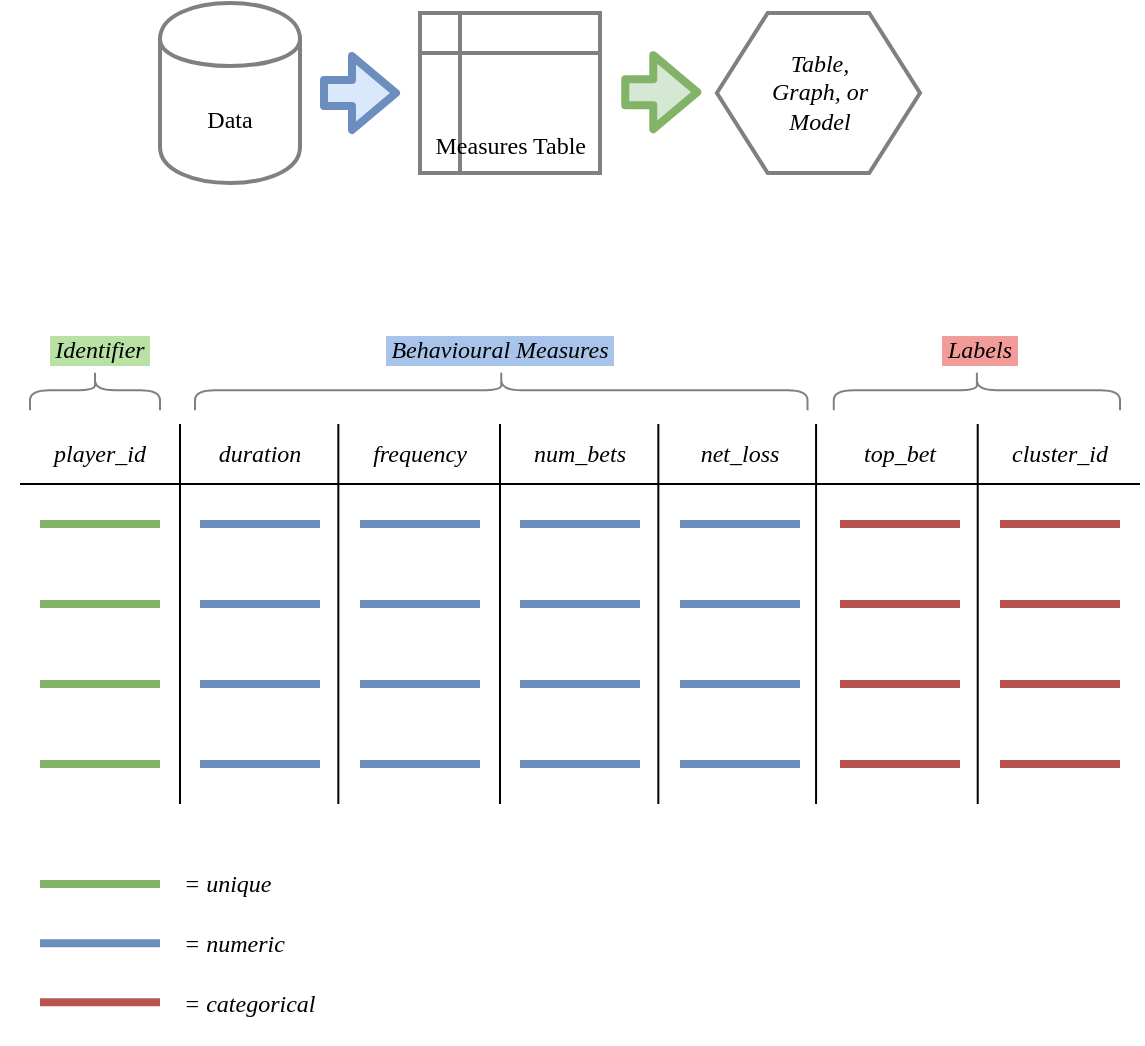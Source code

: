 <mxfile version="12.7.9" type="device"><diagram id="zvy00LtWxFnbGsbMCcX2" name="Page-1"><mxGraphModel dx="1185" dy="672" grid="1" gridSize="10" guides="1" tooltips="1" connect="1" arrows="1" fold="1" page="1" pageScale="1" pageWidth="850" pageHeight="1100" math="0" shadow="0" extFonts="Roboto^https://fonts.googleapis.com/css?family=Roboto|Roboto Mono^https://fonts.googleapis.com/css?family=Roboto+Mono"><root><mxCell id="0"/><mxCell id="1" parent="0"/><mxCell id="zG0ox0hg070PAh1eetO8-116" value="" style="shape=hexagon;perimeter=hexagonPerimeter2;whiteSpace=wrap;html=1;labelBackgroundColor=none;strokeColor=#808080;strokeWidth=2;fillColor=none;fontFamily=Roboto Mono;fontSize=12;fontColor=none;align=center;" vertex="1" parent="1"><mxGeometry x="438.45" y="84.5" width="101.55" height="80" as="geometry"/></mxCell><mxCell id="zG0ox0hg070PAh1eetO8-3" value="" style="endArrow=none;html=1;" edge="1" parent="1"><mxGeometry width="50" height="50" relative="1" as="geometry"><mxPoint x="650" y="320" as="sourcePoint"/><mxPoint x="90" y="320" as="targetPoint"/></mxGeometry></mxCell><mxCell id="zG0ox0hg070PAh1eetO8-4" value="" style="endArrow=none;html=1;exitX=1;exitY=0;exitDx=0;exitDy=0;" edge="1" parent="1" source="zG0ox0hg070PAh1eetO8-5"><mxGeometry width="50" height="50" relative="1" as="geometry"><mxPoint x="170" y="280" as="sourcePoint"/><mxPoint x="170" y="480" as="targetPoint"/></mxGeometry></mxCell><mxCell id="zG0ox0hg070PAh1eetO8-5" value="player_id" style="text;html=1;strokeColor=none;fillColor=none;align=center;verticalAlign=middle;whiteSpace=wrap;rounded=0;fontFamily=Roboto Mono;FType=g;fontSize=12;fontStyle=2" vertex="1" parent="1"><mxGeometry x="90" y="290" width="80" height="30" as="geometry"/></mxCell><mxCell id="zG0ox0hg070PAh1eetO8-6" value="" style="shape=curlyBracket;whiteSpace=wrap;html=1;rounded=1;rotation=90;strokeWidth=1;strokeColor=#808080;" vertex="1" parent="1"><mxGeometry x="117.5" y="240.62" width="20" height="65" as="geometry"/></mxCell><mxCell id="zG0ox0hg070PAh1eetO8-7" value="" style="shape=curlyBracket;whiteSpace=wrap;html=1;rounded=1;rotation=90;strokeWidth=1;strokeColor=#808080;" vertex="1" parent="1"><mxGeometry x="320.63" y="120" width="20" height="306.25" as="geometry"/></mxCell><mxCell id="zG0ox0hg070PAh1eetO8-14" value="" style="shape=curlyBracket;whiteSpace=wrap;html=1;rounded=1;rotation=90;strokeWidth=1;strokeColor=#808080;" vertex="1" parent="1"><mxGeometry x="558.45" y="201.56" width="20" height="143.12" as="geometry"/></mxCell><mxCell id="zG0ox0hg070PAh1eetO8-15" value="&amp;nbsp;Behavioural Measures&amp;nbsp; " style="text;html=1;strokeColor=none;fillColor=none;align=center;verticalAlign=middle;whiteSpace=wrap;rounded=0;fontFamily=Roboto Mono;FType=g;fontStyle=2;labelBackgroundColor=#A9C4EB;" vertex="1" parent="1"><mxGeometry x="170" y="233.12" width="320" height="40" as="geometry"/></mxCell><mxCell id="zG0ox0hg070PAh1eetO8-17" value="" style="endArrow=none;html=1;strokeWidth=4;fillColor=#d5e8d4;strokeColor=#82b366;" edge="1" parent="1"><mxGeometry width="50" height="50" relative="1" as="geometry"><mxPoint x="160" y="340" as="sourcePoint"/><mxPoint x="100" y="340" as="targetPoint"/></mxGeometry></mxCell><mxCell id="zG0ox0hg070PAh1eetO8-18" value="" style="endArrow=none;html=1;strokeWidth=4;fillColor=#d5e8d4;strokeColor=#82b366;" edge="1" parent="1"><mxGeometry width="50" height="50" relative="1" as="geometry"><mxPoint x="160" y="380" as="sourcePoint"/><mxPoint x="100" y="380" as="targetPoint"/></mxGeometry></mxCell><mxCell id="zG0ox0hg070PAh1eetO8-19" value="" style="endArrow=none;html=1;strokeWidth=4;fillColor=#d5e8d4;strokeColor=#82b366;" edge="1" parent="1"><mxGeometry width="50" height="50" relative="1" as="geometry"><mxPoint x="160" y="420" as="sourcePoint"/><mxPoint x="100" y="420" as="targetPoint"/></mxGeometry></mxCell><mxCell id="zG0ox0hg070PAh1eetO8-20" value="" style="endArrow=none;html=1;strokeWidth=4;fillColor=#d5e8d4;strokeColor=#82b366;" edge="1" parent="1"><mxGeometry width="50" height="50" relative="1" as="geometry"><mxPoint x="160" y="460" as="sourcePoint"/><mxPoint x="100" y="460" as="targetPoint"/></mxGeometry></mxCell><mxCell id="zG0ox0hg070PAh1eetO8-23" value="duration" style="text;html=1;strokeColor=none;fillColor=none;align=center;verticalAlign=middle;whiteSpace=wrap;rounded=0;fontFamily=Roboto Mono;FType=g;fontSize=12;fontStyle=2" vertex="1" parent="1"><mxGeometry x="170" y="290" width="80" height="30" as="geometry"/></mxCell><mxCell id="zG0ox0hg070PAh1eetO8-24" value="frequency" style="text;html=1;strokeColor=none;fillColor=none;align=center;verticalAlign=middle;whiteSpace=wrap;rounded=0;fontFamily=Roboto Mono;FType=g;fontSize=12;fontStyle=2" vertex="1" parent="1"><mxGeometry x="250" y="290" width="80" height="30" as="geometry"/></mxCell><mxCell id="zG0ox0hg070PAh1eetO8-25" value="num_bets" style="text;html=1;strokeColor=none;fillColor=none;align=center;verticalAlign=middle;whiteSpace=wrap;rounded=0;fontFamily=Roboto Mono;FType=g;fontSize=12;fontStyle=2" vertex="1" parent="1"><mxGeometry x="330" y="290" width="80" height="30" as="geometry"/></mxCell><mxCell id="zG0ox0hg070PAh1eetO8-26" value="net_loss" style="text;html=1;strokeColor=none;fillColor=none;align=center;verticalAlign=middle;whiteSpace=wrap;rounded=0;fontFamily=Roboto Mono;FType=g;fontSize=12;fontStyle=2" vertex="1" parent="1"><mxGeometry x="410" y="290" width="80" height="30" as="geometry"/></mxCell><mxCell id="zG0ox0hg070PAh1eetO8-35" value="top_bet" style="text;html=1;strokeColor=none;fillColor=none;align=center;verticalAlign=middle;whiteSpace=wrap;rounded=0;fontFamily=Roboto Mono;FType=g;fontSize=12;fontStyle=2" vertex="1" parent="1"><mxGeometry x="490" y="290" width="80" height="30" as="geometry"/></mxCell><mxCell id="zG0ox0hg070PAh1eetO8-36" value="cluster_id" style="text;html=1;strokeColor=none;fillColor=none;align=center;verticalAlign=middle;whiteSpace=wrap;rounded=0;fontFamily=Roboto Mono;FType=g;fontSize=12;fontStyle=2" vertex="1" parent="1"><mxGeometry x="570" y="290" width="80" height="30" as="geometry"/></mxCell><mxCell id="zG0ox0hg070PAh1eetO8-40" value="&amp;nbsp;Labels&amp;nbsp; " style="text;html=1;strokeColor=none;fillColor=none;align=center;verticalAlign=middle;whiteSpace=wrap;rounded=0;fontFamily=Roboto Mono;FType=g;fontStyle=2;labelBackgroundColor=#F19C99;" vertex="1" parent="1"><mxGeometry x="490" y="233.12" width="160" height="40" as="geometry"/></mxCell><mxCell id="zG0ox0hg070PAh1eetO8-41" value="&amp;nbsp;Identifier&amp;nbsp; " style="text;html=1;strokeColor=none;fillColor=none;align=center;verticalAlign=middle;whiteSpace=wrap;rounded=0;fontFamily=Roboto Mono;FType=g;fontStyle=2;labelBackgroundColor=#B9E0A5;" vertex="1" parent="1"><mxGeometry x="80" y="233.12" width="100" height="40" as="geometry"/></mxCell><mxCell id="zG0ox0hg070PAh1eetO8-42" value="" style="endArrow=none;html=1;strokeWidth=4;fillColor=#dae8fc;strokeColor=#6c8ebf;" edge="1" parent="1"><mxGeometry width="50" height="50" relative="1" as="geometry"><mxPoint x="240" y="340" as="sourcePoint"/><mxPoint x="180" y="340" as="targetPoint"/></mxGeometry></mxCell><mxCell id="zG0ox0hg070PAh1eetO8-43" value="" style="endArrow=none;html=1;strokeWidth=4;fillColor=#dae8fc;strokeColor=#6c8ebf;" edge="1" parent="1"><mxGeometry width="50" height="50" relative="1" as="geometry"><mxPoint x="240" y="380" as="sourcePoint"/><mxPoint x="180" y="380" as="targetPoint"/></mxGeometry></mxCell><mxCell id="zG0ox0hg070PAh1eetO8-44" value="" style="endArrow=none;html=1;strokeWidth=4;fillColor=#dae8fc;strokeColor=#6c8ebf;" edge="1" parent="1"><mxGeometry width="50" height="50" relative="1" as="geometry"><mxPoint x="240" y="420" as="sourcePoint"/><mxPoint x="180" y="420" as="targetPoint"/></mxGeometry></mxCell><mxCell id="zG0ox0hg070PAh1eetO8-45" value="" style="endArrow=none;html=1;strokeWidth=4;fillColor=#dae8fc;strokeColor=#6c8ebf;" edge="1" parent="1"><mxGeometry width="50" height="50" relative="1" as="geometry"><mxPoint x="240" y="460" as="sourcePoint"/><mxPoint x="180" y="460" as="targetPoint"/></mxGeometry></mxCell><mxCell id="zG0ox0hg070PAh1eetO8-48" value="" style="endArrow=none;html=1;strokeWidth=4;fillColor=#dae8fc;strokeColor=#6c8ebf;" edge="1" parent="1"><mxGeometry width="50" height="50" relative="1" as="geometry"><mxPoint x="320" y="340" as="sourcePoint"/><mxPoint x="260" y="340" as="targetPoint"/></mxGeometry></mxCell><mxCell id="zG0ox0hg070PAh1eetO8-49" value="" style="endArrow=none;html=1;strokeWidth=4;fillColor=#dae8fc;strokeColor=#6c8ebf;" edge="1" parent="1"><mxGeometry width="50" height="50" relative="1" as="geometry"><mxPoint x="320" y="380" as="sourcePoint"/><mxPoint x="260" y="380" as="targetPoint"/></mxGeometry></mxCell><mxCell id="zG0ox0hg070PAh1eetO8-50" value="" style="endArrow=none;html=1;strokeWidth=4;fillColor=#dae8fc;strokeColor=#6c8ebf;" edge="1" parent="1"><mxGeometry width="50" height="50" relative="1" as="geometry"><mxPoint x="320" y="420" as="sourcePoint"/><mxPoint x="260" y="420" as="targetPoint"/></mxGeometry></mxCell><mxCell id="zG0ox0hg070PAh1eetO8-51" value="" style="endArrow=none;html=1;strokeWidth=4;fillColor=#dae8fc;strokeColor=#6c8ebf;" edge="1" parent="1"><mxGeometry width="50" height="50" relative="1" as="geometry"><mxPoint x="320" y="460" as="sourcePoint"/><mxPoint x="260" y="460" as="targetPoint"/></mxGeometry></mxCell><mxCell id="zG0ox0hg070PAh1eetO8-54" value="" style="endArrow=none;html=1;strokeWidth=4;fillColor=#dae8fc;strokeColor=#6c8ebf;" edge="1" parent="1"><mxGeometry width="50" height="50" relative="1" as="geometry"><mxPoint x="400" y="340" as="sourcePoint"/><mxPoint x="340" y="340" as="targetPoint"/></mxGeometry></mxCell><mxCell id="zG0ox0hg070PAh1eetO8-55" value="" style="endArrow=none;html=1;strokeWidth=4;fillColor=#dae8fc;strokeColor=#6c8ebf;" edge="1" parent="1"><mxGeometry width="50" height="50" relative="1" as="geometry"><mxPoint x="400" y="380" as="sourcePoint"/><mxPoint x="340" y="380" as="targetPoint"/></mxGeometry></mxCell><mxCell id="zG0ox0hg070PAh1eetO8-56" value="" style="endArrow=none;html=1;strokeWidth=4;fillColor=#dae8fc;strokeColor=#6c8ebf;" edge="1" parent="1"><mxGeometry width="50" height="50" relative="1" as="geometry"><mxPoint x="400" y="420" as="sourcePoint"/><mxPoint x="340" y="420" as="targetPoint"/></mxGeometry></mxCell><mxCell id="zG0ox0hg070PAh1eetO8-57" value="" style="endArrow=none;html=1;strokeWidth=4;fillColor=#dae8fc;strokeColor=#6c8ebf;" edge="1" parent="1"><mxGeometry width="50" height="50" relative="1" as="geometry"><mxPoint x="400" y="460" as="sourcePoint"/><mxPoint x="340" y="460" as="targetPoint"/></mxGeometry></mxCell><mxCell id="zG0ox0hg070PAh1eetO8-60" value="" style="endArrow=none;html=1;strokeWidth=4;fillColor=#dae8fc;strokeColor=#6c8ebf;" edge="1" parent="1"><mxGeometry width="50" height="50" relative="1" as="geometry"><mxPoint x="480" y="340" as="sourcePoint"/><mxPoint x="420" y="340" as="targetPoint"/></mxGeometry></mxCell><mxCell id="zG0ox0hg070PAh1eetO8-61" value="" style="endArrow=none;html=1;strokeWidth=4;fillColor=#dae8fc;strokeColor=#6c8ebf;" edge="1" parent="1"><mxGeometry width="50" height="50" relative="1" as="geometry"><mxPoint x="480" y="380" as="sourcePoint"/><mxPoint x="420" y="380" as="targetPoint"/></mxGeometry></mxCell><mxCell id="zG0ox0hg070PAh1eetO8-62" value="" style="endArrow=none;html=1;strokeWidth=4;fillColor=#dae8fc;strokeColor=#6c8ebf;" edge="1" parent="1"><mxGeometry width="50" height="50" relative="1" as="geometry"><mxPoint x="480" y="420" as="sourcePoint"/><mxPoint x="420" y="420" as="targetPoint"/></mxGeometry></mxCell><mxCell id="zG0ox0hg070PAh1eetO8-63" value="" style="endArrow=none;html=1;strokeWidth=4;fillColor=#dae8fc;strokeColor=#6c8ebf;" edge="1" parent="1"><mxGeometry width="50" height="50" relative="1" as="geometry"><mxPoint x="480" y="460" as="sourcePoint"/><mxPoint x="420" y="460" as="targetPoint"/></mxGeometry></mxCell><mxCell id="zG0ox0hg070PAh1eetO8-66" value="" style="endArrow=none;html=1;strokeWidth=4;fillColor=#f8cecc;strokeColor=#b85450;" edge="1" parent="1"><mxGeometry width="50" height="50" relative="1" as="geometry"><mxPoint x="560" y="340" as="sourcePoint"/><mxPoint x="500" y="340" as="targetPoint"/></mxGeometry></mxCell><mxCell id="zG0ox0hg070PAh1eetO8-67" value="" style="endArrow=none;html=1;strokeWidth=4;fillColor=#f8cecc;strokeColor=#b85450;" edge="1" parent="1"><mxGeometry width="50" height="50" relative="1" as="geometry"><mxPoint x="560" y="380" as="sourcePoint"/><mxPoint x="500" y="380" as="targetPoint"/></mxGeometry></mxCell><mxCell id="zG0ox0hg070PAh1eetO8-68" value="" style="endArrow=none;html=1;strokeWidth=4;fillColor=#f8cecc;strokeColor=#b85450;" edge="1" parent="1"><mxGeometry width="50" height="50" relative="1" as="geometry"><mxPoint x="560" y="420" as="sourcePoint"/><mxPoint x="500" y="420" as="targetPoint"/></mxGeometry></mxCell><mxCell id="zG0ox0hg070PAh1eetO8-69" value="" style="endArrow=none;html=1;strokeWidth=4;fillColor=#f8cecc;strokeColor=#b85450;" edge="1" parent="1"><mxGeometry width="50" height="50" relative="1" as="geometry"><mxPoint x="560" y="460" as="sourcePoint"/><mxPoint x="500" y="460" as="targetPoint"/></mxGeometry></mxCell><mxCell id="zG0ox0hg070PAh1eetO8-72" value="" style="endArrow=none;html=1;strokeWidth=4;fillColor=#f8cecc;strokeColor=#b85450;" edge="1" parent="1"><mxGeometry width="50" height="50" relative="1" as="geometry"><mxPoint x="640" y="340" as="sourcePoint"/><mxPoint x="580" y="340" as="targetPoint"/></mxGeometry></mxCell><mxCell id="zG0ox0hg070PAh1eetO8-73" value="" style="endArrow=none;html=1;strokeWidth=4;fillColor=#f8cecc;strokeColor=#b85450;" edge="1" parent="1"><mxGeometry width="50" height="50" relative="1" as="geometry"><mxPoint x="640" y="380" as="sourcePoint"/><mxPoint x="580" y="380" as="targetPoint"/></mxGeometry></mxCell><mxCell id="zG0ox0hg070PAh1eetO8-74" value="" style="endArrow=none;html=1;strokeWidth=4;fillColor=#f8cecc;strokeColor=#b85450;" edge="1" parent="1"><mxGeometry width="50" height="50" relative="1" as="geometry"><mxPoint x="640" y="420" as="sourcePoint"/><mxPoint x="580" y="420" as="targetPoint"/></mxGeometry></mxCell><mxCell id="zG0ox0hg070PAh1eetO8-75" value="" style="endArrow=none;html=1;strokeWidth=4;fillColor=#f8cecc;strokeColor=#b85450;" edge="1" parent="1"><mxGeometry width="50" height="50" relative="1" as="geometry"><mxPoint x="640" y="460" as="sourcePoint"/><mxPoint x="580" y="460" as="targetPoint"/></mxGeometry></mxCell><mxCell id="zG0ox0hg070PAh1eetO8-85" value="" style="endArrow=none;html=1;strokeWidth=4;fillColor=#d5e8d4;strokeColor=#82b366;" edge="1" parent="1"><mxGeometry width="50" height="50" relative="1" as="geometry"><mxPoint x="160" y="520" as="sourcePoint"/><mxPoint x="100" y="520" as="targetPoint"/></mxGeometry></mxCell><mxCell id="zG0ox0hg070PAh1eetO8-86" value="&lt;div&gt;= unique&lt;br&gt;&lt;/div&gt;" style="text;html=1;strokeColor=none;fillColor=none;align=left;verticalAlign=middle;whiteSpace=wrap;rounded=0;fontFamily=Roboto Mono;FType=g;fontSize=12;fontStyle=2" vertex="1" parent="1"><mxGeometry x="170" y="500" width="80" height="40" as="geometry"/></mxCell><mxCell id="zG0ox0hg070PAh1eetO8-87" value="" style="endArrow=none;html=1;strokeWidth=4;fillColor=#dae8fc;strokeColor=#6c8ebf;labelBackgroundColor=#A9C4EB;" edge="1" parent="1"><mxGeometry width="50" height="50" relative="1" as="geometry"><mxPoint x="160" y="549.58" as="sourcePoint"/><mxPoint x="100" y="549.58" as="targetPoint"/></mxGeometry></mxCell><mxCell id="zG0ox0hg070PAh1eetO8-88" value="&lt;div&gt;= numeric&lt;br&gt;&lt;/div&gt;" style="text;html=1;strokeColor=none;fillColor=none;align=left;verticalAlign=middle;whiteSpace=wrap;rounded=0;fontFamily=Roboto Mono;FType=g;fontSize=12;fontStyle=2" vertex="1" parent="1"><mxGeometry x="170" y="530" width="90" height="40" as="geometry"/></mxCell><mxCell id="zG0ox0hg070PAh1eetO8-89" value="" style="endArrow=none;html=1;strokeWidth=4;fillColor=#f8cecc;strokeColor=#b85450;" edge="1" parent="1"><mxGeometry width="50" height="50" relative="1" as="geometry"><mxPoint x="160" y="579.17" as="sourcePoint"/><mxPoint x="100" y="579.17" as="targetPoint"/></mxGeometry></mxCell><mxCell id="zG0ox0hg070PAh1eetO8-90" value="&lt;div&gt;= categorical&lt;br&gt;&lt;/div&gt;" style="text;html=1;strokeColor=none;fillColor=none;align=left;verticalAlign=middle;whiteSpace=wrap;rounded=0;fontFamily=Roboto Mono;FType=g;fontSize=12;fontStyle=2" vertex="1" parent="1"><mxGeometry x="170" y="560" width="100" height="40" as="geometry"/></mxCell><mxCell id="zG0ox0hg070PAh1eetO8-91" value="Data" style="shape=cylinder;whiteSpace=wrap;html=1;boundedLbl=1;backgroundOutline=1;labelBackgroundColor=none;strokeColor=#808080;strokeWidth=2;fillColor=none;fontFamily=Roboto Mono;fontSize=12;align=center;horizontal=1;verticalAlign=middle;" vertex="1" parent="1"><mxGeometry x="160" y="79.5" width="70" height="90" as="geometry"/></mxCell><mxCell id="zG0ox0hg070PAh1eetO8-92" value="Measures Table" style="shape=internalStorage;whiteSpace=wrap;html=1;backgroundOutline=1;labelBackgroundColor=none;strokeColor=#808080;strokeWidth=2;fillColor=none;fontFamily=Roboto Mono;fontSize=12;align=right;verticalAlign=bottom;spacing=7;" vertex="1" parent="1"><mxGeometry x="290" y="84.5" width="90" height="80" as="geometry"/></mxCell><mxCell id="zG0ox0hg070PAh1eetO8-95" value="" style="shape=flexArrow;endArrow=classic;html=1;labelBackgroundColor=#A9C4EB;strokeWidth=4;fontFamily=Roboto Mono;fontSize=12;fontColor=#808080;targetPerimeterSpacing=0;fillColor=#dae8fc;strokeColor=#6c8ebf;" edge="1" parent="1"><mxGeometry width="50" height="50" relative="1" as="geometry"><mxPoint x="240" y="124.5" as="sourcePoint"/><mxPoint x="280" y="124.5" as="targetPoint"/></mxGeometry></mxCell><mxCell id="zG0ox0hg070PAh1eetO8-96" value="" style="shape=flexArrow;endArrow=classic;html=1;labelBackgroundColor=#A9C4EB;strokeWidth=4;fontFamily=Roboto Mono;fontSize=12;fontColor=#808080;targetPerimeterSpacing=0;fillColor=#d5e8d4;strokeColor=#82b366;" edge="1" parent="1"><mxGeometry width="50" height="50" relative="1" as="geometry"><mxPoint x="390.63" y="124.08" as="sourcePoint"/><mxPoint x="430.63" y="124.08" as="targetPoint"/></mxGeometry></mxCell><mxCell id="zG0ox0hg070PAh1eetO8-102" value="" style="endArrow=none;html=1;exitX=1;exitY=0;exitDx=0;exitDy=0;" edge="1" parent="1"><mxGeometry width="50" height="50" relative="1" as="geometry"><mxPoint x="249.17" y="290" as="sourcePoint"/><mxPoint x="249.17" y="480" as="targetPoint"/></mxGeometry></mxCell><mxCell id="zG0ox0hg070PAh1eetO8-103" value="" style="endArrow=none;html=1;exitX=1;exitY=0;exitDx=0;exitDy=0;" edge="1" parent="1"><mxGeometry width="50" height="50" relative="1" as="geometry"><mxPoint x="330" y="290" as="sourcePoint"/><mxPoint x="330" y="480" as="targetPoint"/></mxGeometry></mxCell><mxCell id="zG0ox0hg070PAh1eetO8-104" value="" style="endArrow=none;html=1;exitX=1;exitY=0;exitDx=0;exitDy=0;" edge="1" parent="1"><mxGeometry width="50" height="50" relative="1" as="geometry"><mxPoint x="409.17" y="290" as="sourcePoint"/><mxPoint x="409.17" y="480" as="targetPoint"/></mxGeometry></mxCell><mxCell id="zG0ox0hg070PAh1eetO8-105" value="" style="endArrow=none;html=1;exitX=1;exitY=0;exitDx=0;exitDy=0;" edge="1" parent="1"><mxGeometry width="50" height="50" relative="1" as="geometry"><mxPoint x="488.03" y="290" as="sourcePoint"/><mxPoint x="488.03" y="480" as="targetPoint"/></mxGeometry></mxCell><mxCell id="zG0ox0hg070PAh1eetO8-106" value="" style="endArrow=none;html=1;exitX=1;exitY=0;exitDx=0;exitDy=0;" edge="1" parent="1"><mxGeometry width="50" height="50" relative="1" as="geometry"><mxPoint x="568.86" y="290" as="sourcePoint"/><mxPoint x="568.86" y="480" as="targetPoint"/></mxGeometry></mxCell><mxCell id="zG0ox0hg070PAh1eetO8-110" value="&lt;div&gt;Table,&lt;/div&gt;&lt;div&gt;Graph, or&lt;/div&gt;&lt;div&gt;Model&lt;br&gt;&lt;/div&gt;" style="text;html=1;strokeColor=none;fillColor=none;align=center;verticalAlign=middle;whiteSpace=wrap;rounded=0;fontFamily=Roboto Mono;FType=g;fontSize=12;fontStyle=2" vertex="1" parent="1"><mxGeometry x="440" y="108.5" width="100" height="30" as="geometry"/></mxCell></root></mxGraphModel></diagram></mxfile>